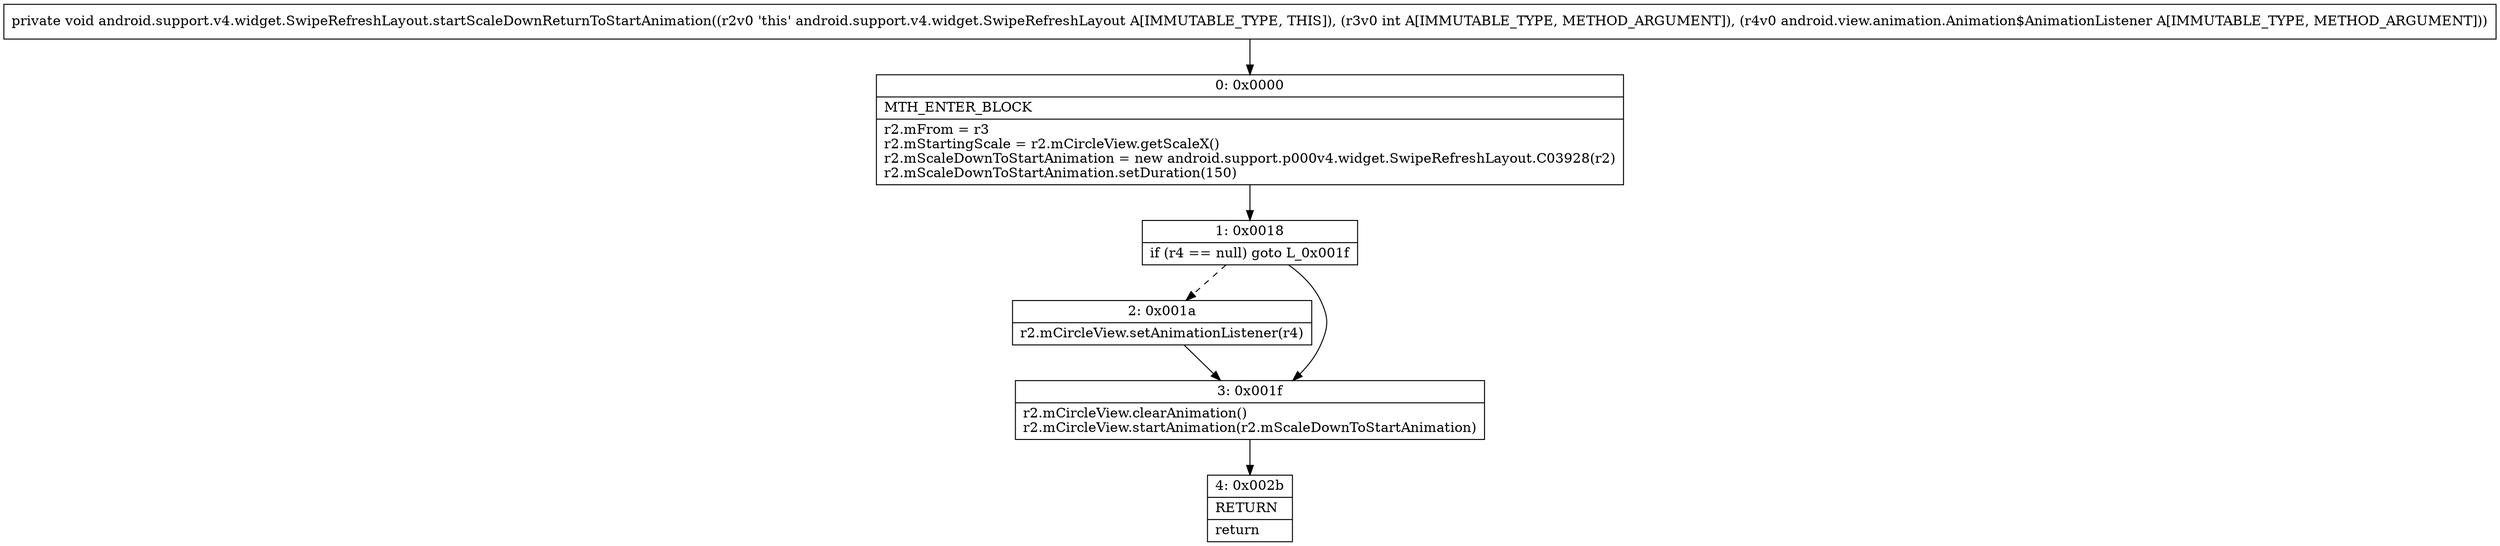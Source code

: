 digraph "CFG forandroid.support.v4.widget.SwipeRefreshLayout.startScaleDownReturnToStartAnimation(ILandroid\/view\/animation\/Animation$AnimationListener;)V" {
Node_0 [shape=record,label="{0\:\ 0x0000|MTH_ENTER_BLOCK\l|r2.mFrom = r3\lr2.mStartingScale = r2.mCircleView.getScaleX()\lr2.mScaleDownToStartAnimation = new android.support.p000v4.widget.SwipeRefreshLayout.C03928(r2)\lr2.mScaleDownToStartAnimation.setDuration(150)\l}"];
Node_1 [shape=record,label="{1\:\ 0x0018|if (r4 == null) goto L_0x001f\l}"];
Node_2 [shape=record,label="{2\:\ 0x001a|r2.mCircleView.setAnimationListener(r4)\l}"];
Node_3 [shape=record,label="{3\:\ 0x001f|r2.mCircleView.clearAnimation()\lr2.mCircleView.startAnimation(r2.mScaleDownToStartAnimation)\l}"];
Node_4 [shape=record,label="{4\:\ 0x002b|RETURN\l|return\l}"];
MethodNode[shape=record,label="{private void android.support.v4.widget.SwipeRefreshLayout.startScaleDownReturnToStartAnimation((r2v0 'this' android.support.v4.widget.SwipeRefreshLayout A[IMMUTABLE_TYPE, THIS]), (r3v0 int A[IMMUTABLE_TYPE, METHOD_ARGUMENT]), (r4v0 android.view.animation.Animation$AnimationListener A[IMMUTABLE_TYPE, METHOD_ARGUMENT])) }"];
MethodNode -> Node_0;
Node_0 -> Node_1;
Node_1 -> Node_2[style=dashed];
Node_1 -> Node_3;
Node_2 -> Node_3;
Node_3 -> Node_4;
}

